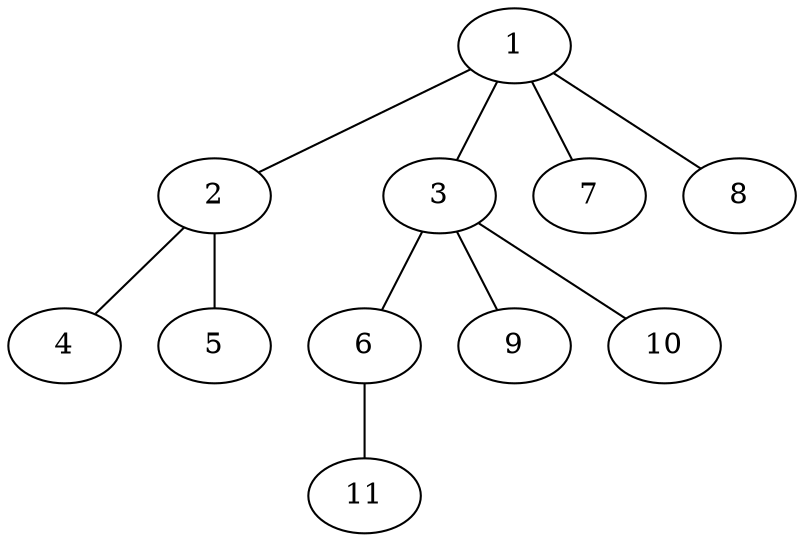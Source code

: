 graph molecule_3115 {
	1	 [chem=C];
	2	 [chem=N];
	1 -- 2	 [valence=1];
	3	 [chem=C];
	1 -- 3	 [valence=1];
	7	 [chem=H];
	1 -- 7	 [valence=1];
	8	 [chem=H];
	1 -- 8	 [valence=1];
	4	 [chem=O];
	2 -- 4	 [valence=2];
	5	 [chem=O];
	2 -- 5	 [valence=1];
	6	 [chem=O];
	3 -- 6	 [valence=1];
	9	 [chem=H];
	3 -- 9	 [valence=1];
	10	 [chem=H];
	3 -- 10	 [valence=1];
	11	 [chem=H];
	6 -- 11	 [valence=1];
}
